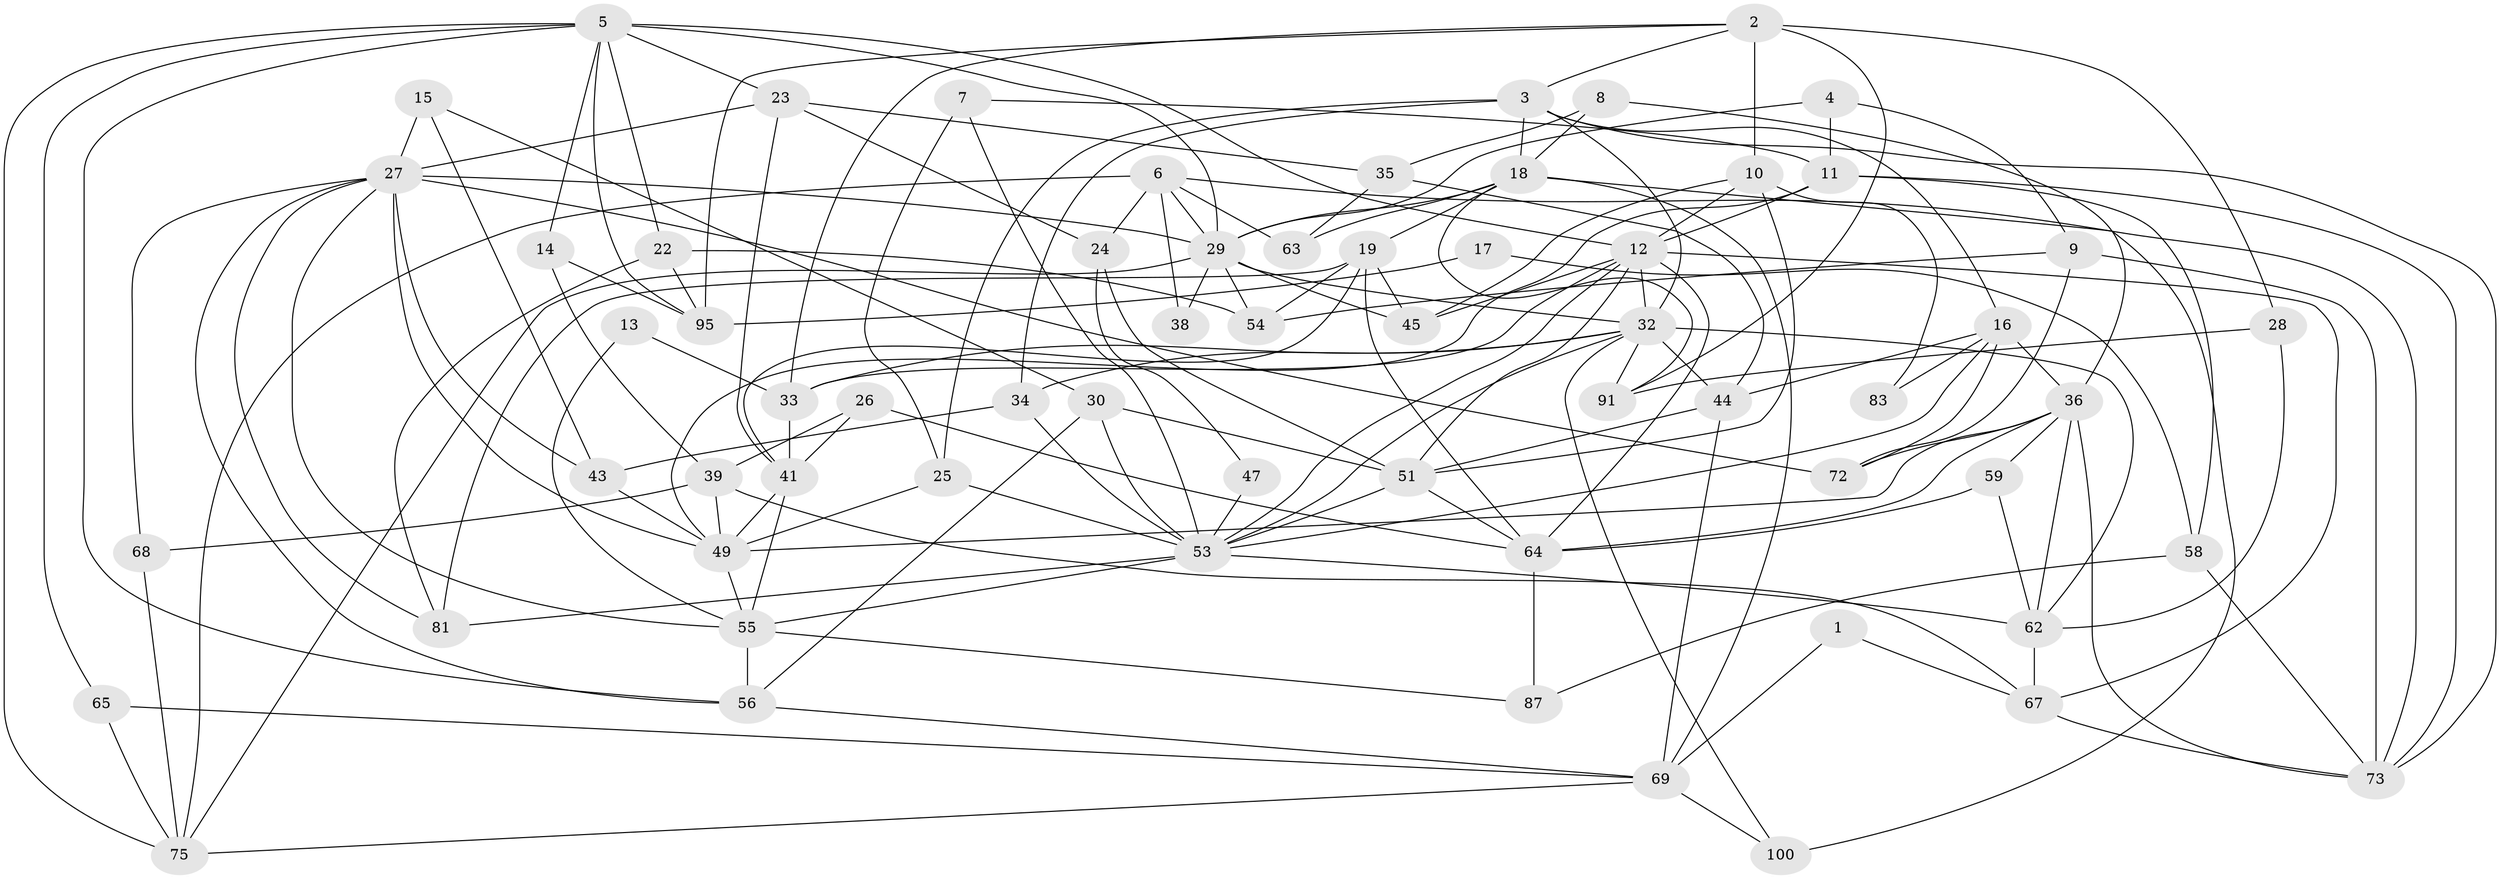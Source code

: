 // original degree distribution, {2: 0.11, 6: 0.07, 4: 0.25, 3: 0.34, 5: 0.16, 8: 0.02, 7: 0.04, 10: 0.01}
// Generated by graph-tools (version 1.1) at 2025/38/02/21/25 10:38:59]
// undirected, 64 vertices, 161 edges
graph export_dot {
graph [start="1"]
  node [color=gray90,style=filled];
  1;
  2 [super="+48"];
  3 [super="+61"];
  4;
  5 [super="+90"];
  6 [super="+31"];
  7;
  8;
  9 [super="+20"];
  10 [super="+21"];
  11 [super="+37"];
  12 [super="+57"];
  13;
  14;
  15 [super="+66"];
  16 [super="+84"];
  17;
  18 [super="+92"];
  19 [super="+40"];
  22 [super="+60"];
  23 [super="+93"];
  24;
  25;
  26;
  27 [super="+96"];
  28 [super="+97"];
  29 [super="+71"];
  30;
  32 [super="+52"];
  33 [super="+46"];
  34;
  35 [super="+42"];
  36 [super="+94"];
  38;
  39 [super="+98"];
  41 [super="+79"];
  43 [super="+86"];
  44;
  45;
  47;
  49 [super="+50"];
  51 [super="+74"];
  53 [super="+70"];
  54;
  55 [super="+88"];
  56 [super="+99"];
  58;
  59;
  62 [super="+80"];
  63;
  64 [super="+78"];
  65;
  67 [super="+85"];
  68;
  69 [super="+77"];
  72 [super="+76"];
  73 [super="+89"];
  75 [super="+82"];
  81;
  83;
  87;
  91;
  95;
  100;
  1 -- 69;
  1 -- 67;
  2 -- 10 [weight=2];
  2 -- 95;
  2 -- 28;
  2 -- 33;
  2 -- 91;
  2 -- 3;
  3 -- 25;
  3 -- 18;
  3 -- 32;
  3 -- 16;
  3 -- 34;
  3 -- 73;
  4 -- 9;
  4 -- 29;
  4 -- 11;
  5 -- 14;
  5 -- 56;
  5 -- 95;
  5 -- 22;
  5 -- 65;
  5 -- 23;
  5 -- 29;
  5 -- 12;
  5 -- 75;
  6 -- 73;
  6 -- 38;
  6 -- 24;
  6 -- 63;
  6 -- 29;
  6 -- 75;
  7 -- 11;
  7 -- 25;
  7 -- 53;
  8 -- 36;
  8 -- 35;
  8 -- 18;
  9 -- 72;
  9 -- 54;
  9 -- 73;
  10 -- 45;
  10 -- 51;
  10 -- 83;
  10 -- 12;
  11 -- 49;
  11 -- 58;
  11 -- 12;
  11 -- 73;
  12 -- 32;
  12 -- 51;
  12 -- 33;
  12 -- 45;
  12 -- 64;
  12 -- 67;
  12 -- 53;
  13 -- 55;
  13 -- 33;
  14 -- 39;
  14 -- 95;
  15 -- 27 [weight=2];
  15 -- 43;
  15 -- 30;
  16 -- 44;
  16 -- 83;
  16 -- 53;
  16 -- 36;
  16 -- 72;
  17 -- 58;
  17 -- 95;
  18 -- 29;
  18 -- 91;
  18 -- 100;
  18 -- 69;
  18 -- 63;
  18 -- 19;
  19 -- 45;
  19 -- 81;
  19 -- 41;
  19 -- 64;
  19 -- 54;
  22 -- 95;
  22 -- 54;
  22 -- 81;
  23 -- 41;
  23 -- 27;
  23 -- 24;
  23 -- 35;
  24 -- 47;
  24 -- 51;
  25 -- 53;
  25 -- 49;
  26 -- 64;
  26 -- 39;
  26 -- 41;
  27 -- 72;
  27 -- 81;
  27 -- 68;
  27 -- 55;
  27 -- 43;
  27 -- 29;
  27 -- 56;
  27 -- 49;
  28 -- 91;
  28 -- 62;
  29 -- 32;
  29 -- 38;
  29 -- 45;
  29 -- 54;
  29 -- 75;
  30 -- 56;
  30 -- 51;
  30 -- 53;
  32 -- 44;
  32 -- 62;
  32 -- 34;
  32 -- 100;
  32 -- 91;
  32 -- 53;
  32 -- 33;
  33 -- 41;
  34 -- 43;
  34 -- 53;
  35 -- 44;
  35 -- 63;
  36 -- 59;
  36 -- 62;
  36 -- 64;
  36 -- 73;
  36 -- 72 [weight=2];
  36 -- 49;
  39 -- 68;
  39 -- 67;
  39 -- 49;
  41 -- 49;
  41 -- 55;
  43 -- 49;
  44 -- 51;
  44 -- 69;
  47 -- 53;
  49 -- 55;
  51 -- 53;
  51 -- 64;
  53 -- 81;
  53 -- 62;
  53 -- 55;
  55 -- 56;
  55 -- 87;
  56 -- 69;
  58 -- 87;
  58 -- 73;
  59 -- 62;
  59 -- 64;
  62 -- 67;
  64 -- 87;
  65 -- 69;
  65 -- 75;
  67 -- 73;
  68 -- 75;
  69 -- 100;
  69 -- 75;
}

